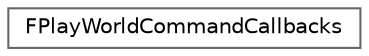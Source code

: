 digraph "Graphical Class Hierarchy"
{
 // INTERACTIVE_SVG=YES
 // LATEX_PDF_SIZE
  bgcolor="transparent";
  edge [fontname=Helvetica,fontsize=10,labelfontname=Helvetica,labelfontsize=10];
  node [fontname=Helvetica,fontsize=10,shape=box,height=0.2,width=0.4];
  rankdir="LR";
  Node0 [id="Node000000",label="FPlayWorldCommandCallbacks",height=0.2,width=0.4,color="grey40", fillcolor="white", style="filled",URL="$d8/df8/classFPlayWorldCommandCallbacks.html",tooltip=" "];
}
